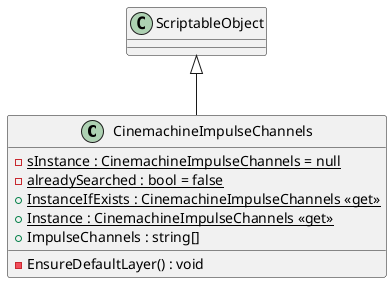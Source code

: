 @startuml
class CinemachineImpulseChannels {
    {static} - sInstance : CinemachineImpulseChannels = null
    - {static} alreadySearched : bool = false
    + {static} InstanceIfExists : CinemachineImpulseChannels <<get>>
    + {static} Instance : CinemachineImpulseChannels <<get>>
    - EnsureDefaultLayer() : void
    + ImpulseChannels : string[]
}
ScriptableObject <|-- CinemachineImpulseChannels
@enduml
